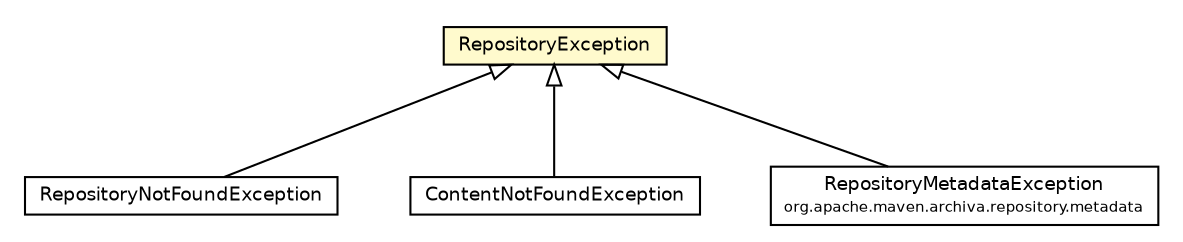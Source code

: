 #!/usr/local/bin/dot
#
# Class diagram 
# Generated by UmlGraph version 4.6 (http://www.spinellis.gr/sw/umlgraph)
#

digraph G {
	edge [fontname="Helvetica",fontsize=10,labelfontname="Helvetica",labelfontsize=10];
	node [fontname="Helvetica",fontsize=10,shape=plaintext];
	// org.apache.maven.archiva.repository.RepositoryNotFoundException
	c62452 [label=<<table border="0" cellborder="1" cellspacing="0" cellpadding="2" port="p" href="./RepositoryNotFoundException.html">
		<tr><td><table border="0" cellspacing="0" cellpadding="1">
			<tr><td> RepositoryNotFoundException </td></tr>
		</table></td></tr>
		</table>>, fontname="Helvetica", fontcolor="black", fontsize=9.0];
	// org.apache.maven.archiva.repository.RepositoryException
	c62453 [label=<<table border="0" cellborder="1" cellspacing="0" cellpadding="2" port="p" bgcolor="lemonChiffon" href="./RepositoryException.html">
		<tr><td><table border="0" cellspacing="0" cellpadding="1">
			<tr><td> RepositoryException </td></tr>
		</table></td></tr>
		</table>>, fontname="Helvetica", fontcolor="black", fontsize=9.0];
	// org.apache.maven.archiva.repository.ContentNotFoundException
	c62457 [label=<<table border="0" cellborder="1" cellspacing="0" cellpadding="2" port="p" href="./ContentNotFoundException.html">
		<tr><td><table border="0" cellspacing="0" cellpadding="1">
			<tr><td> ContentNotFoundException </td></tr>
		</table></td></tr>
		</table>>, fontname="Helvetica", fontcolor="black", fontsize=9.0];
	// org.apache.maven.archiva.repository.metadata.RepositoryMetadataException
	c62464 [label=<<table border="0" cellborder="1" cellspacing="0" cellpadding="2" port="p" href="./metadata/RepositoryMetadataException.html">
		<tr><td><table border="0" cellspacing="0" cellpadding="1">
			<tr><td> RepositoryMetadataException </td></tr>
			<tr><td><font point-size="7.0"> org.apache.maven.archiva.repository.metadata </font></td></tr>
		</table></td></tr>
		</table>>, fontname="Helvetica", fontcolor="black", fontsize=9.0];
	//org.apache.maven.archiva.repository.RepositoryNotFoundException extends org.apache.maven.archiva.repository.RepositoryException
	c62453:p -> c62452:p [dir=back,arrowtail=empty];
	//org.apache.maven.archiva.repository.ContentNotFoundException extends org.apache.maven.archiva.repository.RepositoryException
	c62453:p -> c62457:p [dir=back,arrowtail=empty];
	//org.apache.maven.archiva.repository.metadata.RepositoryMetadataException extends org.apache.maven.archiva.repository.RepositoryException
	c62453:p -> c62464:p [dir=back,arrowtail=empty];
}

